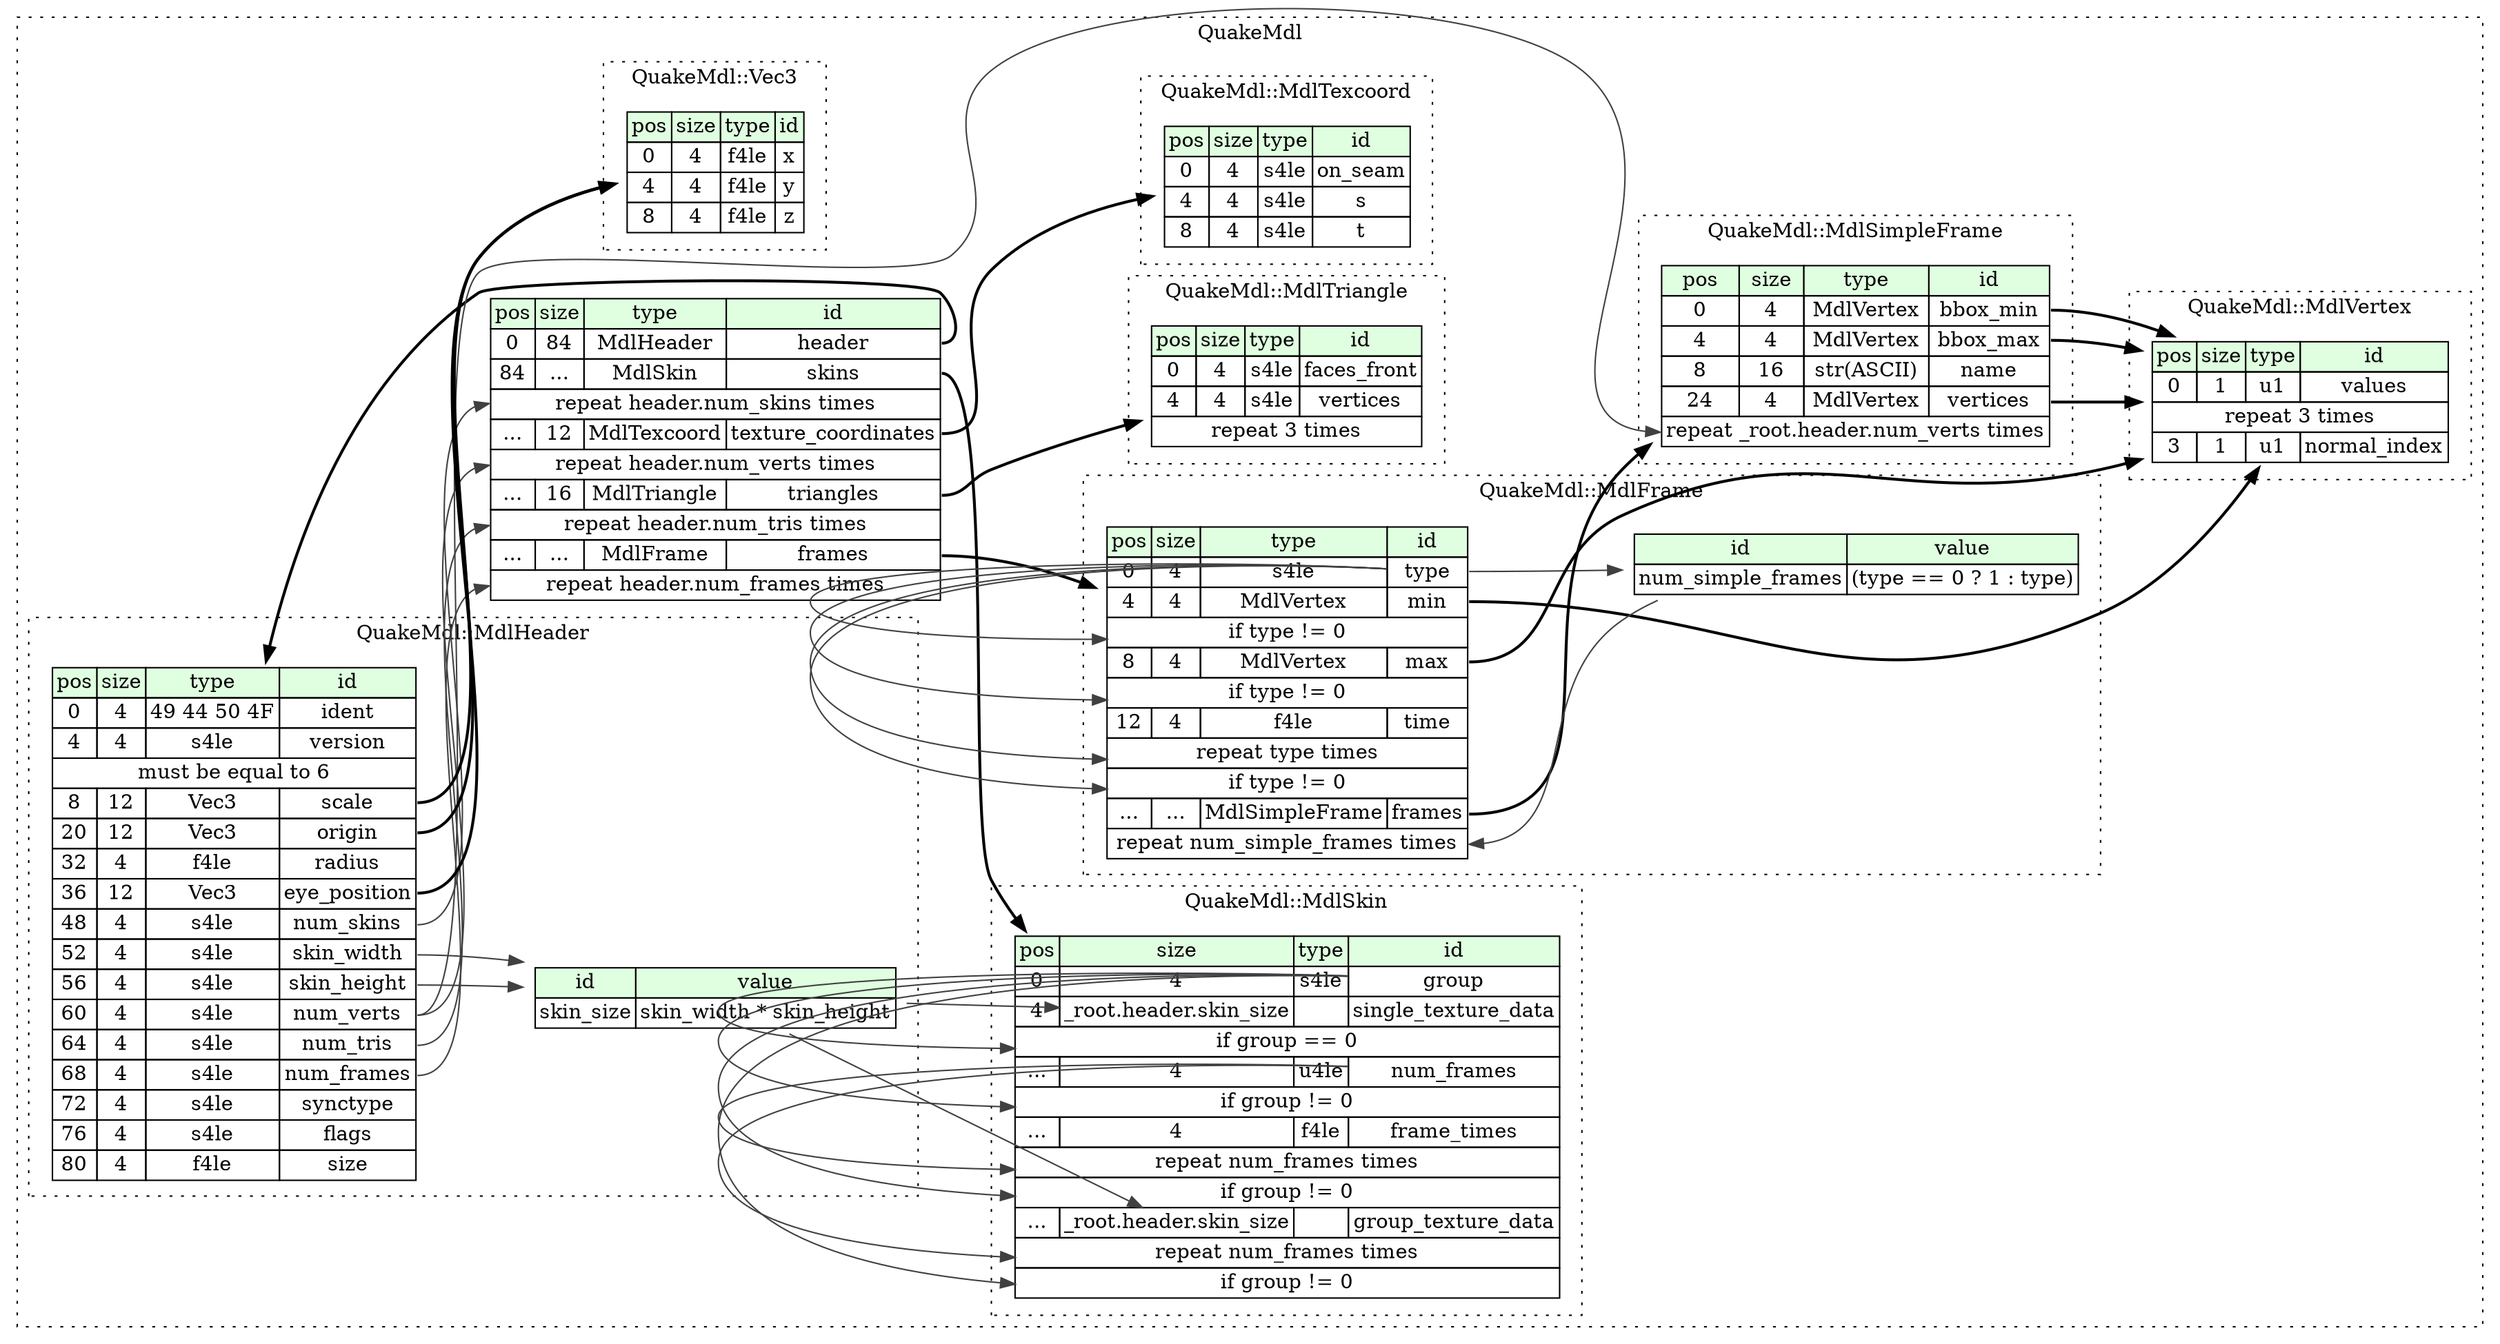 digraph {
	rankdir=LR;
	node [shape=plaintext];
	subgraph cluster__quake_mdl {
		label="QuakeMdl";
		graph[style=dotted];

		quake_mdl__seq [label=<<TABLE BORDER="0" CELLBORDER="1" CELLSPACING="0">
			<TR><TD BGCOLOR="#E0FFE0">pos</TD><TD BGCOLOR="#E0FFE0">size</TD><TD BGCOLOR="#E0FFE0">type</TD><TD BGCOLOR="#E0FFE0">id</TD></TR>
			<TR><TD PORT="header_pos">0</TD><TD PORT="header_size">84</TD><TD>MdlHeader</TD><TD PORT="header_type">header</TD></TR>
			<TR><TD PORT="skins_pos">84</TD><TD PORT="skins_size">...</TD><TD>MdlSkin</TD><TD PORT="skins_type">skins</TD></TR>
			<TR><TD COLSPAN="4" PORT="skins__repeat">repeat header.num_skins times</TD></TR>
			<TR><TD PORT="texture_coordinates_pos">...</TD><TD PORT="texture_coordinates_size">12</TD><TD>MdlTexcoord</TD><TD PORT="texture_coordinates_type">texture_coordinates</TD></TR>
			<TR><TD COLSPAN="4" PORT="texture_coordinates__repeat">repeat header.num_verts times</TD></TR>
			<TR><TD PORT="triangles_pos">...</TD><TD PORT="triangles_size">16</TD><TD>MdlTriangle</TD><TD PORT="triangles_type">triangles</TD></TR>
			<TR><TD COLSPAN="4" PORT="triangles__repeat">repeat header.num_tris times</TD></TR>
			<TR><TD PORT="frames_pos">...</TD><TD PORT="frames_size">...</TD><TD>MdlFrame</TD><TD PORT="frames_type">frames</TD></TR>
			<TR><TD COLSPAN="4" PORT="frames__repeat">repeat header.num_frames times</TD></TR>
		</TABLE>>];
		subgraph cluster__mdl_frame {
			label="QuakeMdl::MdlFrame";
			graph[style=dotted];

			mdl_frame__seq [label=<<TABLE BORDER="0" CELLBORDER="1" CELLSPACING="0">
				<TR><TD BGCOLOR="#E0FFE0">pos</TD><TD BGCOLOR="#E0FFE0">size</TD><TD BGCOLOR="#E0FFE0">type</TD><TD BGCOLOR="#E0FFE0">id</TD></TR>
				<TR><TD PORT="type_pos">0</TD><TD PORT="type_size">4</TD><TD>s4le</TD><TD PORT="type_type">type</TD></TR>
				<TR><TD PORT="min_pos">4</TD><TD PORT="min_size">4</TD><TD>MdlVertex</TD><TD PORT="min_type">min</TD></TR>
				<TR><TD COLSPAN="4" PORT="min__if">if type != 0</TD></TR>
				<TR><TD PORT="max_pos">8</TD><TD PORT="max_size">4</TD><TD>MdlVertex</TD><TD PORT="max_type">max</TD></TR>
				<TR><TD COLSPAN="4" PORT="max__if">if type != 0</TD></TR>
				<TR><TD PORT="time_pos">12</TD><TD PORT="time_size">4</TD><TD>f4le</TD><TD PORT="time_type">time</TD></TR>
				<TR><TD COLSPAN="4" PORT="time__repeat">repeat type times</TD></TR>
				<TR><TD COLSPAN="4" PORT="time__if">if type != 0</TD></TR>
				<TR><TD PORT="frames_pos">...</TD><TD PORT="frames_size">...</TD><TD>MdlSimpleFrame</TD><TD PORT="frames_type">frames</TD></TR>
				<TR><TD COLSPAN="4" PORT="frames__repeat">repeat num_simple_frames times</TD></TR>
			</TABLE>>];
			mdl_frame__inst__num_simple_frames [label=<<TABLE BORDER="0" CELLBORDER="1" CELLSPACING="0">
				<TR><TD BGCOLOR="#E0FFE0">id</TD><TD BGCOLOR="#E0FFE0">value</TD></TR>
				<TR><TD>num_simple_frames</TD><TD>(type == 0 ? 1 : type)</TD></TR>
			</TABLE>>];
		}
		subgraph cluster__mdl_header {
			label="QuakeMdl::MdlHeader";
			graph[style=dotted];

			mdl_header__seq [label=<<TABLE BORDER="0" CELLBORDER="1" CELLSPACING="0">
				<TR><TD BGCOLOR="#E0FFE0">pos</TD><TD BGCOLOR="#E0FFE0">size</TD><TD BGCOLOR="#E0FFE0">type</TD><TD BGCOLOR="#E0FFE0">id</TD></TR>
				<TR><TD PORT="ident_pos">0</TD><TD PORT="ident_size">4</TD><TD>49 44 50 4F</TD><TD PORT="ident_type">ident</TD></TR>
				<TR><TD PORT="version_pos">4</TD><TD PORT="version_size">4</TD><TD>s4le</TD><TD PORT="version_type">version</TD></TR>
				<TR><TD COLSPAN="4" PORT="version__valid">must be equal to 6</TD></TR>
				<TR><TD PORT="scale_pos">8</TD><TD PORT="scale_size">12</TD><TD>Vec3</TD><TD PORT="scale_type">scale</TD></TR>
				<TR><TD PORT="origin_pos">20</TD><TD PORT="origin_size">12</TD><TD>Vec3</TD><TD PORT="origin_type">origin</TD></TR>
				<TR><TD PORT="radius_pos">32</TD><TD PORT="radius_size">4</TD><TD>f4le</TD><TD PORT="radius_type">radius</TD></TR>
				<TR><TD PORT="eye_position_pos">36</TD><TD PORT="eye_position_size">12</TD><TD>Vec3</TD><TD PORT="eye_position_type">eye_position</TD></TR>
				<TR><TD PORT="num_skins_pos">48</TD><TD PORT="num_skins_size">4</TD><TD>s4le</TD><TD PORT="num_skins_type">num_skins</TD></TR>
				<TR><TD PORT="skin_width_pos">52</TD><TD PORT="skin_width_size">4</TD><TD>s4le</TD><TD PORT="skin_width_type">skin_width</TD></TR>
				<TR><TD PORT="skin_height_pos">56</TD><TD PORT="skin_height_size">4</TD><TD>s4le</TD><TD PORT="skin_height_type">skin_height</TD></TR>
				<TR><TD PORT="num_verts_pos">60</TD><TD PORT="num_verts_size">4</TD><TD>s4le</TD><TD PORT="num_verts_type">num_verts</TD></TR>
				<TR><TD PORT="num_tris_pos">64</TD><TD PORT="num_tris_size">4</TD><TD>s4le</TD><TD PORT="num_tris_type">num_tris</TD></TR>
				<TR><TD PORT="num_frames_pos">68</TD><TD PORT="num_frames_size">4</TD><TD>s4le</TD><TD PORT="num_frames_type">num_frames</TD></TR>
				<TR><TD PORT="synctype_pos">72</TD><TD PORT="synctype_size">4</TD><TD>s4le</TD><TD PORT="synctype_type">synctype</TD></TR>
				<TR><TD PORT="flags_pos">76</TD><TD PORT="flags_size">4</TD><TD>s4le</TD><TD PORT="flags_type">flags</TD></TR>
				<TR><TD PORT="size_pos">80</TD><TD PORT="size_size">4</TD><TD>f4le</TD><TD PORT="size_type">size</TD></TR>
			</TABLE>>];
			mdl_header__inst__skin_size [label=<<TABLE BORDER="0" CELLBORDER="1" CELLSPACING="0">
				<TR><TD BGCOLOR="#E0FFE0">id</TD><TD BGCOLOR="#E0FFE0">value</TD></TR>
				<TR><TD>skin_size</TD><TD>skin_width * skin_height</TD></TR>
			</TABLE>>];
		}
		subgraph cluster__mdl_simple_frame {
			label="QuakeMdl::MdlSimpleFrame";
			graph[style=dotted];

			mdl_simple_frame__seq [label=<<TABLE BORDER="0" CELLBORDER="1" CELLSPACING="0">
				<TR><TD BGCOLOR="#E0FFE0">pos</TD><TD BGCOLOR="#E0FFE0">size</TD><TD BGCOLOR="#E0FFE0">type</TD><TD BGCOLOR="#E0FFE0">id</TD></TR>
				<TR><TD PORT="bbox_min_pos">0</TD><TD PORT="bbox_min_size">4</TD><TD>MdlVertex</TD><TD PORT="bbox_min_type">bbox_min</TD></TR>
				<TR><TD PORT="bbox_max_pos">4</TD><TD PORT="bbox_max_size">4</TD><TD>MdlVertex</TD><TD PORT="bbox_max_type">bbox_max</TD></TR>
				<TR><TD PORT="name_pos">8</TD><TD PORT="name_size">16</TD><TD>str(ASCII)</TD><TD PORT="name_type">name</TD></TR>
				<TR><TD PORT="vertices_pos">24</TD><TD PORT="vertices_size">4</TD><TD>MdlVertex</TD><TD PORT="vertices_type">vertices</TD></TR>
				<TR><TD COLSPAN="4" PORT="vertices__repeat">repeat _root.header.num_verts times</TD></TR>
			</TABLE>>];
		}
		subgraph cluster__mdl_skin {
			label="QuakeMdl::MdlSkin";
			graph[style=dotted];

			mdl_skin__seq [label=<<TABLE BORDER="0" CELLBORDER="1" CELLSPACING="0">
				<TR><TD BGCOLOR="#E0FFE0">pos</TD><TD BGCOLOR="#E0FFE0">size</TD><TD BGCOLOR="#E0FFE0">type</TD><TD BGCOLOR="#E0FFE0">id</TD></TR>
				<TR><TD PORT="group_pos">0</TD><TD PORT="group_size">4</TD><TD>s4le</TD><TD PORT="group_type">group</TD></TR>
				<TR><TD PORT="single_texture_data_pos">4</TD><TD PORT="single_texture_data_size">_root.header.skin_size</TD><TD></TD><TD PORT="single_texture_data_type">single_texture_data</TD></TR>
				<TR><TD COLSPAN="4" PORT="single_texture_data__if">if group == 0</TD></TR>
				<TR><TD PORT="num_frames_pos">...</TD><TD PORT="num_frames_size">4</TD><TD>u4le</TD><TD PORT="num_frames_type">num_frames</TD></TR>
				<TR><TD COLSPAN="4" PORT="num_frames__if">if group != 0</TD></TR>
				<TR><TD PORT="frame_times_pos">...</TD><TD PORT="frame_times_size">4</TD><TD>f4le</TD><TD PORT="frame_times_type">frame_times</TD></TR>
				<TR><TD COLSPAN="4" PORT="frame_times__repeat">repeat num_frames times</TD></TR>
				<TR><TD COLSPAN="4" PORT="frame_times__if">if group != 0</TD></TR>
				<TR><TD PORT="group_texture_data_pos">...</TD><TD PORT="group_texture_data_size">_root.header.skin_size</TD><TD></TD><TD PORT="group_texture_data_type">group_texture_data</TD></TR>
				<TR><TD COLSPAN="4" PORT="group_texture_data__repeat">repeat num_frames times</TD></TR>
				<TR><TD COLSPAN="4" PORT="group_texture_data__if">if group != 0</TD></TR>
			</TABLE>>];
		}
		subgraph cluster__mdl_texcoord {
			label="QuakeMdl::MdlTexcoord";
			graph[style=dotted];

			mdl_texcoord__seq [label=<<TABLE BORDER="0" CELLBORDER="1" CELLSPACING="0">
				<TR><TD BGCOLOR="#E0FFE0">pos</TD><TD BGCOLOR="#E0FFE0">size</TD><TD BGCOLOR="#E0FFE0">type</TD><TD BGCOLOR="#E0FFE0">id</TD></TR>
				<TR><TD PORT="on_seam_pos">0</TD><TD PORT="on_seam_size">4</TD><TD>s4le</TD><TD PORT="on_seam_type">on_seam</TD></TR>
				<TR><TD PORT="s_pos">4</TD><TD PORT="s_size">4</TD><TD>s4le</TD><TD PORT="s_type">s</TD></TR>
				<TR><TD PORT="t_pos">8</TD><TD PORT="t_size">4</TD><TD>s4le</TD><TD PORT="t_type">t</TD></TR>
			</TABLE>>];
		}
		subgraph cluster__mdl_triangle {
			label="QuakeMdl::MdlTriangle";
			graph[style=dotted];

			mdl_triangle__seq [label=<<TABLE BORDER="0" CELLBORDER="1" CELLSPACING="0">
				<TR><TD BGCOLOR="#E0FFE0">pos</TD><TD BGCOLOR="#E0FFE0">size</TD><TD BGCOLOR="#E0FFE0">type</TD><TD BGCOLOR="#E0FFE0">id</TD></TR>
				<TR><TD PORT="faces_front_pos">0</TD><TD PORT="faces_front_size">4</TD><TD>s4le</TD><TD PORT="faces_front_type">faces_front</TD></TR>
				<TR><TD PORT="vertices_pos">4</TD><TD PORT="vertices_size">4</TD><TD>s4le</TD><TD PORT="vertices_type">vertices</TD></TR>
				<TR><TD COLSPAN="4" PORT="vertices__repeat">repeat 3 times</TD></TR>
			</TABLE>>];
		}
		subgraph cluster__mdl_vertex {
			label="QuakeMdl::MdlVertex";
			graph[style=dotted];

			mdl_vertex__seq [label=<<TABLE BORDER="0" CELLBORDER="1" CELLSPACING="0">
				<TR><TD BGCOLOR="#E0FFE0">pos</TD><TD BGCOLOR="#E0FFE0">size</TD><TD BGCOLOR="#E0FFE0">type</TD><TD BGCOLOR="#E0FFE0">id</TD></TR>
				<TR><TD PORT="values_pos">0</TD><TD PORT="values_size">1</TD><TD>u1</TD><TD PORT="values_type">values</TD></TR>
				<TR><TD COLSPAN="4" PORT="values__repeat">repeat 3 times</TD></TR>
				<TR><TD PORT="normal_index_pos">3</TD><TD PORT="normal_index_size">1</TD><TD>u1</TD><TD PORT="normal_index_type">normal_index</TD></TR>
			</TABLE>>];
		}
		subgraph cluster__vec3 {
			label="QuakeMdl::Vec3";
			graph[style=dotted];

			vec3__seq [label=<<TABLE BORDER="0" CELLBORDER="1" CELLSPACING="0">
				<TR><TD BGCOLOR="#E0FFE0">pos</TD><TD BGCOLOR="#E0FFE0">size</TD><TD BGCOLOR="#E0FFE0">type</TD><TD BGCOLOR="#E0FFE0">id</TD></TR>
				<TR><TD PORT="x_pos">0</TD><TD PORT="x_size">4</TD><TD>f4le</TD><TD PORT="x_type">x</TD></TR>
				<TR><TD PORT="y_pos">4</TD><TD PORT="y_size">4</TD><TD>f4le</TD><TD PORT="y_type">y</TD></TR>
				<TR><TD PORT="z_pos">8</TD><TD PORT="z_size">4</TD><TD>f4le</TD><TD PORT="z_type">z</TD></TR>
			</TABLE>>];
		}
	}
	quake_mdl__seq:header_type -> mdl_header__seq [style=bold];
	quake_mdl__seq:skins_type -> mdl_skin__seq [style=bold];
	mdl_header__seq:num_skins_type -> quake_mdl__seq:skins__repeat [color="#404040"];
	quake_mdl__seq:texture_coordinates_type -> mdl_texcoord__seq [style=bold];
	mdl_header__seq:num_verts_type -> quake_mdl__seq:texture_coordinates__repeat [color="#404040"];
	quake_mdl__seq:triangles_type -> mdl_triangle__seq [style=bold];
	mdl_header__seq:num_tris_type -> quake_mdl__seq:triangles__repeat [color="#404040"];
	quake_mdl__seq:frames_type -> mdl_frame__seq [style=bold];
	mdl_header__seq:num_frames_type -> quake_mdl__seq:frames__repeat [color="#404040"];
	mdl_frame__seq:min_type -> mdl_vertex__seq [style=bold];
	mdl_frame__seq:type_type -> mdl_frame__seq:min__if [color="#404040"];
	mdl_frame__seq:max_type -> mdl_vertex__seq [style=bold];
	mdl_frame__seq:type_type -> mdl_frame__seq:max__if [color="#404040"];
	mdl_frame__seq:type_type -> mdl_frame__seq:time__repeat [color="#404040"];
	mdl_frame__seq:type_type -> mdl_frame__seq:time__if [color="#404040"];
	mdl_frame__seq:frames_type -> mdl_simple_frame__seq [style=bold];
	mdl_frame__inst__num_simple_frames:num_simple_frames_type -> mdl_frame__seq:frames__repeat [color="#404040"];
	mdl_frame__seq:type_type -> mdl_frame__inst__num_simple_frames [color="#404040"];
	mdl_header__seq:scale_type -> vec3__seq [style=bold];
	mdl_header__seq:origin_type -> vec3__seq [style=bold];
	mdl_header__seq:eye_position_type -> vec3__seq [style=bold];
	mdl_header__seq:skin_width_type -> mdl_header__inst__skin_size [color="#404040"];
	mdl_header__seq:skin_height_type -> mdl_header__inst__skin_size [color="#404040"];
	mdl_simple_frame__seq:bbox_min_type -> mdl_vertex__seq [style=bold];
	mdl_simple_frame__seq:bbox_max_type -> mdl_vertex__seq [style=bold];
	mdl_simple_frame__seq:vertices_type -> mdl_vertex__seq [style=bold];
	mdl_header__seq:num_verts_type -> mdl_simple_frame__seq:vertices__repeat [color="#404040"];
	mdl_header__inst__skin_size:skin_size_type -> mdl_skin__seq:single_texture_data_size [color="#404040"];
	mdl_skin__seq:group_type -> mdl_skin__seq:single_texture_data__if [color="#404040"];
	mdl_skin__seq:group_type -> mdl_skin__seq:num_frames__if [color="#404040"];
	mdl_skin__seq:num_frames_type -> mdl_skin__seq:frame_times__repeat [color="#404040"];
	mdl_skin__seq:group_type -> mdl_skin__seq:frame_times__if [color="#404040"];
	mdl_header__inst__skin_size:skin_size_type -> mdl_skin__seq:group_texture_data_size [color="#404040"];
	mdl_skin__seq:num_frames_type -> mdl_skin__seq:group_texture_data__repeat [color="#404040"];
	mdl_skin__seq:group_type -> mdl_skin__seq:group_texture_data__if [color="#404040"];
}
